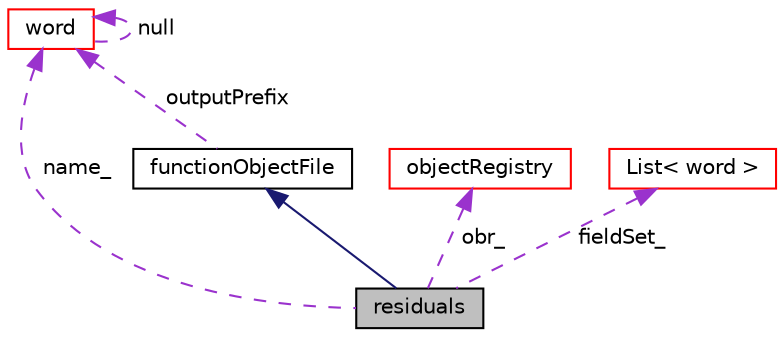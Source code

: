 digraph "residuals"
{
  bgcolor="transparent";
  edge [fontname="Helvetica",fontsize="10",labelfontname="Helvetica",labelfontsize="10"];
  node [fontname="Helvetica",fontsize="10",shape=record];
  Node1 [label="residuals",height=0.2,width=0.4,color="black", fillcolor="grey75", style="filled", fontcolor="black"];
  Node2 -> Node1 [dir="back",color="midnightblue",fontsize="10",style="solid",fontname="Helvetica"];
  Node2 [label="functionObjectFile",height=0.2,width=0.4,color="black",URL="$a00871.html",tooltip="Base class for output file data handling. "];
  Node3 -> Node2 [dir="back",color="darkorchid3",fontsize="10",style="dashed",label=" outputPrefix" ,fontname="Helvetica"];
  Node3 [label="word",height=0.2,width=0.4,color="red",URL="$a02879.html",tooltip="A class for handling words, derived from string. "];
  Node3 -> Node3 [dir="back",color="darkorchid3",fontsize="10",style="dashed",label=" null" ,fontname="Helvetica"];
  Node4 -> Node1 [dir="back",color="darkorchid3",fontsize="10",style="dashed",label=" obr_" ,fontname="Helvetica"];
  Node4 [label="objectRegistry",height=0.2,width=0.4,color="red",URL="$a01695.html",tooltip="Registry of regIOobjects. "];
  Node5 -> Node1 [dir="back",color="darkorchid3",fontsize="10",style="dashed",label=" fieldSet_" ,fontname="Helvetica"];
  Node5 [label="List\< word \>",height=0.2,width=0.4,color="red",URL="$a01367.html"];
  Node3 -> Node1 [dir="back",color="darkorchid3",fontsize="10",style="dashed",label=" name_" ,fontname="Helvetica"];
}
